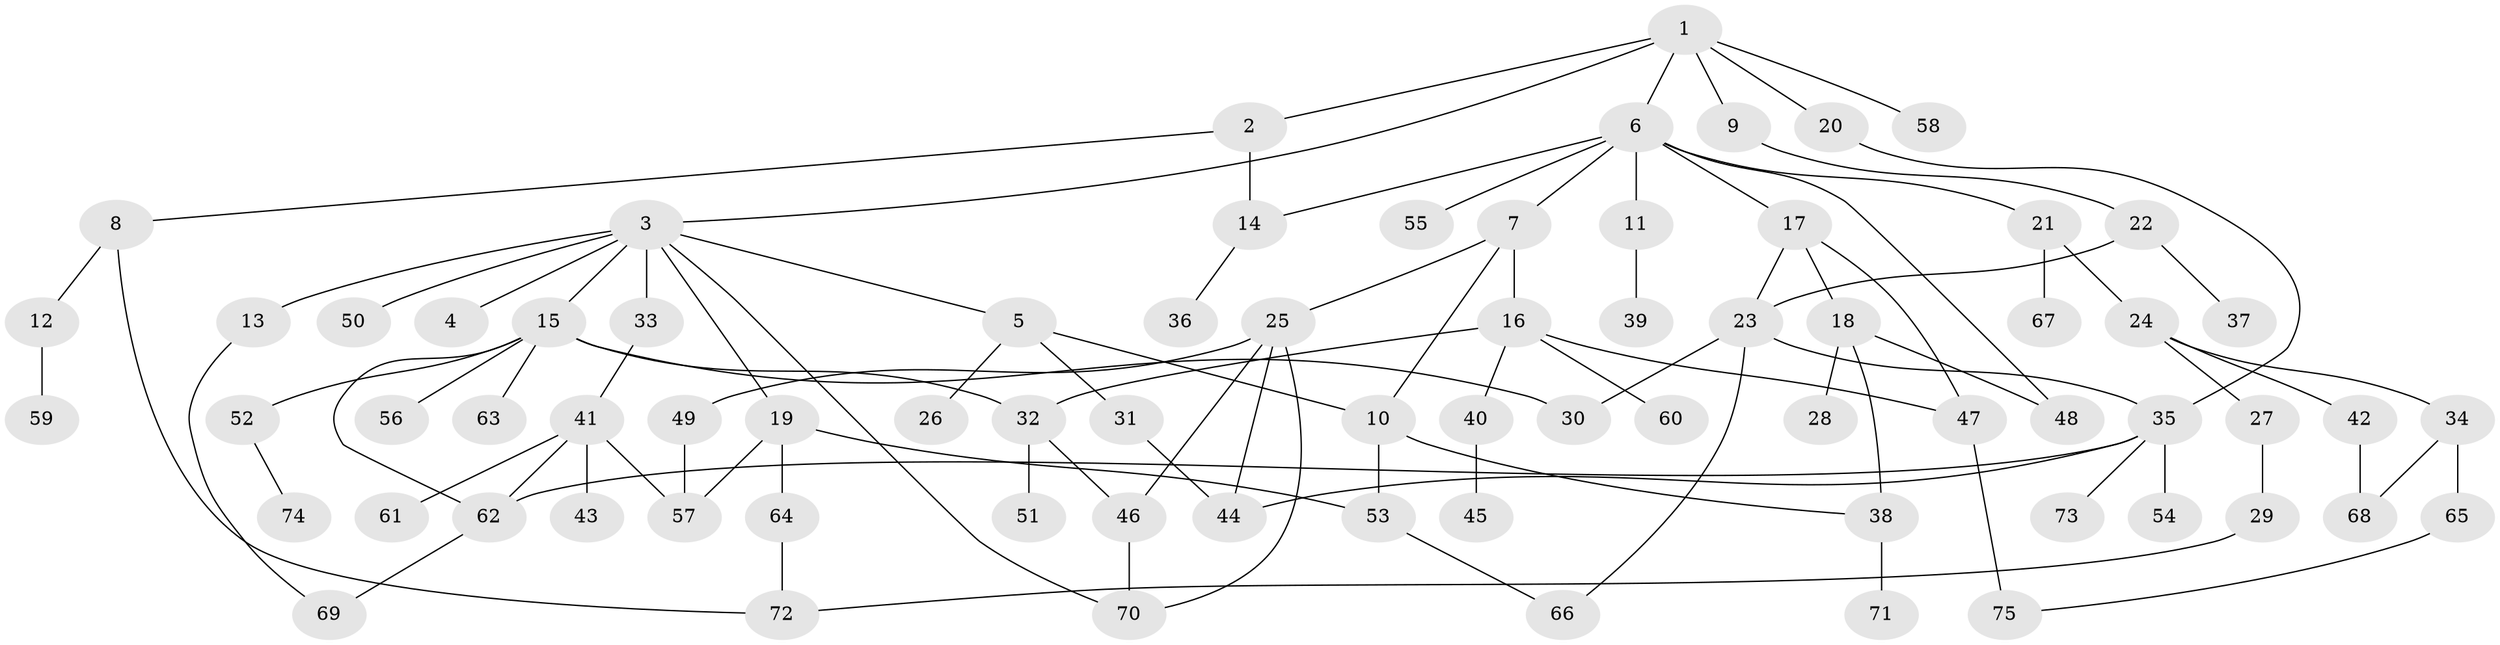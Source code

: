 // coarse degree distribution, {4: 0.23684210526315788, 2: 0.18421052631578946, 3: 0.23684210526315788, 7: 0.05263157894736842, 5: 0.13157894736842105, 1: 0.15789473684210525}
// Generated by graph-tools (version 1.1) at 2025/36/03/04/25 23:36:05]
// undirected, 75 vertices, 99 edges
graph export_dot {
  node [color=gray90,style=filled];
  1;
  2;
  3;
  4;
  5;
  6;
  7;
  8;
  9;
  10;
  11;
  12;
  13;
  14;
  15;
  16;
  17;
  18;
  19;
  20;
  21;
  22;
  23;
  24;
  25;
  26;
  27;
  28;
  29;
  30;
  31;
  32;
  33;
  34;
  35;
  36;
  37;
  38;
  39;
  40;
  41;
  42;
  43;
  44;
  45;
  46;
  47;
  48;
  49;
  50;
  51;
  52;
  53;
  54;
  55;
  56;
  57;
  58;
  59;
  60;
  61;
  62;
  63;
  64;
  65;
  66;
  67;
  68;
  69;
  70;
  71;
  72;
  73;
  74;
  75;
  1 -- 2;
  1 -- 3;
  1 -- 6;
  1 -- 9;
  1 -- 20;
  1 -- 58;
  2 -- 8;
  2 -- 14;
  3 -- 4;
  3 -- 5;
  3 -- 13;
  3 -- 15;
  3 -- 19;
  3 -- 33;
  3 -- 50;
  3 -- 70;
  5 -- 26;
  5 -- 31;
  5 -- 10;
  6 -- 7;
  6 -- 11;
  6 -- 17;
  6 -- 21;
  6 -- 48;
  6 -- 55;
  6 -- 14;
  7 -- 10;
  7 -- 16;
  7 -- 25;
  8 -- 12;
  8 -- 72;
  9 -- 22;
  10 -- 38;
  10 -- 53;
  11 -- 39;
  12 -- 59;
  13 -- 69;
  14 -- 36;
  15 -- 30;
  15 -- 52;
  15 -- 56;
  15 -- 62;
  15 -- 63;
  15 -- 32;
  16 -- 32;
  16 -- 40;
  16 -- 47;
  16 -- 60;
  17 -- 18;
  17 -- 23;
  17 -- 47;
  18 -- 28;
  18 -- 38;
  18 -- 48;
  19 -- 53;
  19 -- 64;
  19 -- 57;
  20 -- 35;
  21 -- 24;
  21 -- 67;
  22 -- 37;
  22 -- 23;
  23 -- 35;
  23 -- 66;
  23 -- 30;
  24 -- 27;
  24 -- 34;
  24 -- 42;
  25 -- 46;
  25 -- 49;
  25 -- 44;
  25 -- 70;
  27 -- 29;
  29 -- 72;
  31 -- 44;
  32 -- 51;
  32 -- 46;
  33 -- 41;
  34 -- 65;
  34 -- 68;
  35 -- 54;
  35 -- 73;
  35 -- 62;
  35 -- 44;
  38 -- 71;
  40 -- 45;
  41 -- 43;
  41 -- 61;
  41 -- 62;
  41 -- 57;
  42 -- 68;
  46 -- 70;
  47 -- 75;
  49 -- 57;
  52 -- 74;
  53 -- 66;
  62 -- 69;
  64 -- 72;
  65 -- 75;
}
